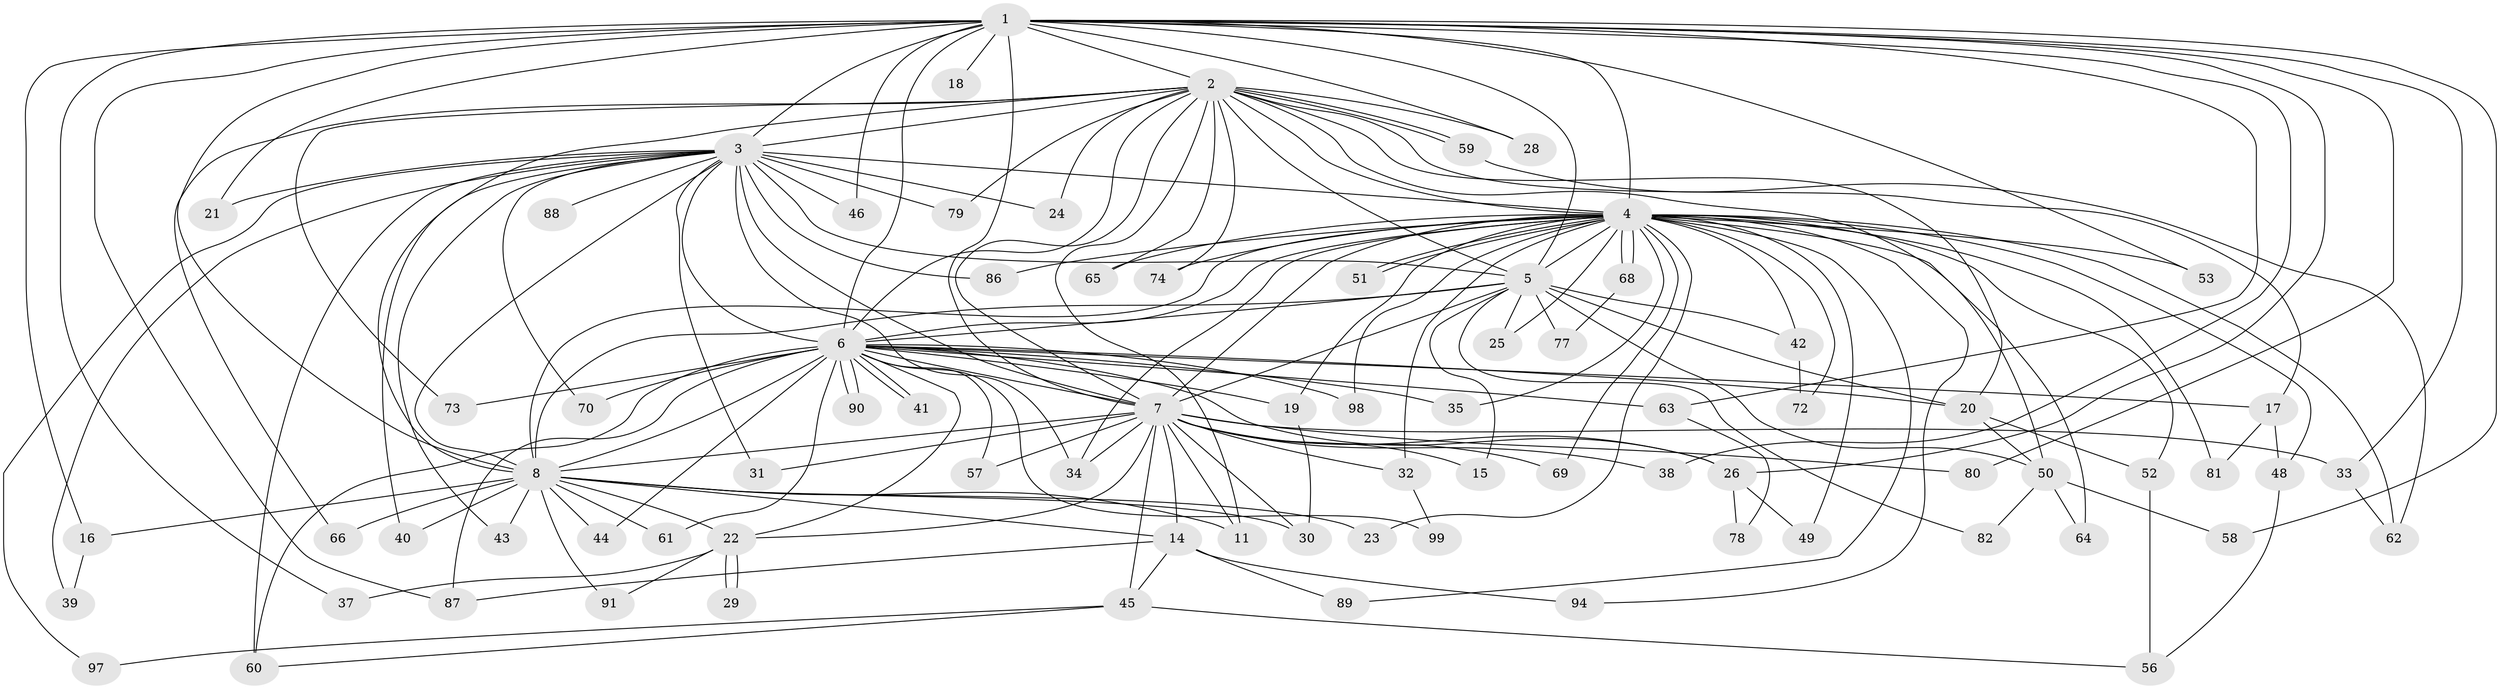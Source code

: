 // original degree distribution, {16: 0.01, 27: 0.01, 15: 0.01, 33: 0.01, 12: 0.01, 30: 0.01, 24: 0.01, 22: 0.01, 20: 0.01, 19: 0.01, 3: 0.21, 7: 0.02, 6: 0.01, 2: 0.59, 5: 0.03, 4: 0.04}
// Generated by graph-tools (version 1.1) at 2025/38/02/21/25 10:38:53]
// undirected, 79 vertices, 179 edges
graph export_dot {
graph [start="1"]
  node [color=gray90,style=filled];
  1 [super="+10"];
  2 [super="+36"];
  3 [super="+9"];
  4 [super="+47"];
  5 [super="+13"];
  6 [super="+100"];
  7 [super="+12"];
  8 [super="+71"];
  11 [super="+83"];
  14;
  15;
  16;
  17 [super="+93"];
  18;
  19;
  20 [super="+27"];
  21;
  22 [super="+84"];
  23;
  24;
  25;
  26 [super="+55"];
  28;
  29;
  30 [super="+85"];
  31;
  32;
  33;
  34 [super="+67"];
  35;
  37;
  38;
  39;
  40;
  41;
  42;
  43;
  44;
  45 [super="+76"];
  46;
  48;
  49;
  50 [super="+54"];
  51;
  52;
  53;
  56;
  57;
  58 [super="+92"];
  59;
  60 [super="+96"];
  61;
  62 [super="+75"];
  63;
  64;
  65;
  66;
  68;
  69;
  70;
  72;
  73;
  74;
  77;
  78;
  79;
  80;
  81;
  82;
  86;
  87 [super="+95"];
  88;
  89;
  90;
  91;
  94;
  97;
  98;
  99;
  1 -- 2 [weight=2];
  1 -- 3 [weight=4];
  1 -- 4 [weight=2];
  1 -- 5 [weight=2];
  1 -- 6 [weight=3];
  1 -- 7 [weight=2];
  1 -- 8 [weight=2];
  1 -- 16;
  1 -- 18 [weight=2];
  1 -- 33;
  1 -- 46;
  1 -- 53;
  1 -- 80;
  1 -- 87;
  1 -- 37;
  1 -- 38;
  1 -- 26;
  1 -- 28;
  1 -- 21;
  1 -- 58 [weight=2];
  1 -- 63;
  2 -- 3 [weight=2];
  2 -- 4 [weight=2];
  2 -- 5 [weight=2];
  2 -- 6;
  2 -- 7;
  2 -- 8;
  2 -- 11;
  2 -- 17 [weight=2];
  2 -- 20;
  2 -- 24;
  2 -- 28;
  2 -- 50;
  2 -- 59;
  2 -- 59;
  2 -- 65;
  2 -- 66;
  2 -- 73;
  2 -- 74;
  2 -- 79;
  3 -- 4 [weight=2];
  3 -- 5 [weight=2];
  3 -- 6 [weight=2];
  3 -- 7 [weight=3];
  3 -- 8 [weight=3];
  3 -- 31;
  3 -- 39;
  3 -- 79;
  3 -- 88 [weight=2];
  3 -- 97;
  3 -- 70;
  3 -- 21;
  3 -- 86;
  3 -- 24;
  3 -- 34;
  3 -- 40;
  3 -- 43;
  3 -- 46;
  3 -- 60;
  4 -- 5;
  4 -- 6;
  4 -- 7;
  4 -- 8;
  4 -- 19;
  4 -- 23;
  4 -- 25;
  4 -- 32;
  4 -- 34;
  4 -- 35;
  4 -- 42;
  4 -- 48;
  4 -- 49;
  4 -- 51;
  4 -- 51;
  4 -- 52;
  4 -- 64;
  4 -- 65;
  4 -- 68;
  4 -- 68;
  4 -- 72;
  4 -- 74;
  4 -- 86;
  4 -- 89;
  4 -- 94;
  4 -- 98;
  4 -- 81;
  4 -- 69;
  4 -- 53;
  4 -- 62;
  5 -- 6;
  5 -- 7;
  5 -- 8;
  5 -- 82;
  5 -- 20;
  5 -- 25;
  5 -- 42;
  5 -- 77;
  5 -- 15;
  5 -- 50;
  6 -- 7;
  6 -- 8;
  6 -- 17;
  6 -- 19;
  6 -- 22;
  6 -- 26;
  6 -- 35;
  6 -- 41;
  6 -- 41;
  6 -- 44;
  6 -- 57;
  6 -- 61;
  6 -- 63;
  6 -- 70;
  6 -- 73;
  6 -- 87;
  6 -- 90;
  6 -- 90;
  6 -- 98;
  6 -- 99;
  6 -- 60;
  6 -- 20;
  7 -- 8;
  7 -- 14;
  7 -- 15;
  7 -- 22;
  7 -- 30;
  7 -- 31;
  7 -- 32;
  7 -- 33;
  7 -- 38;
  7 -- 45;
  7 -- 57;
  7 -- 69;
  7 -- 80;
  7 -- 34;
  7 -- 26;
  7 -- 11;
  8 -- 11;
  8 -- 14;
  8 -- 16;
  8 -- 23;
  8 -- 40;
  8 -- 43;
  8 -- 44;
  8 -- 61;
  8 -- 66;
  8 -- 91;
  8 -- 22;
  8 -- 30;
  14 -- 45;
  14 -- 89;
  14 -- 94;
  14 -- 87;
  16 -- 39;
  17 -- 48;
  17 -- 81;
  19 -- 30;
  20 -- 50;
  20 -- 52;
  22 -- 29;
  22 -- 29;
  22 -- 37;
  22 -- 91;
  26 -- 49;
  26 -- 78;
  32 -- 99;
  33 -- 62;
  42 -- 72;
  45 -- 60;
  45 -- 56;
  45 -- 97;
  48 -- 56;
  50 -- 64;
  50 -- 82;
  50 -- 58;
  52 -- 56;
  59 -- 62;
  63 -- 78;
  68 -- 77;
}
